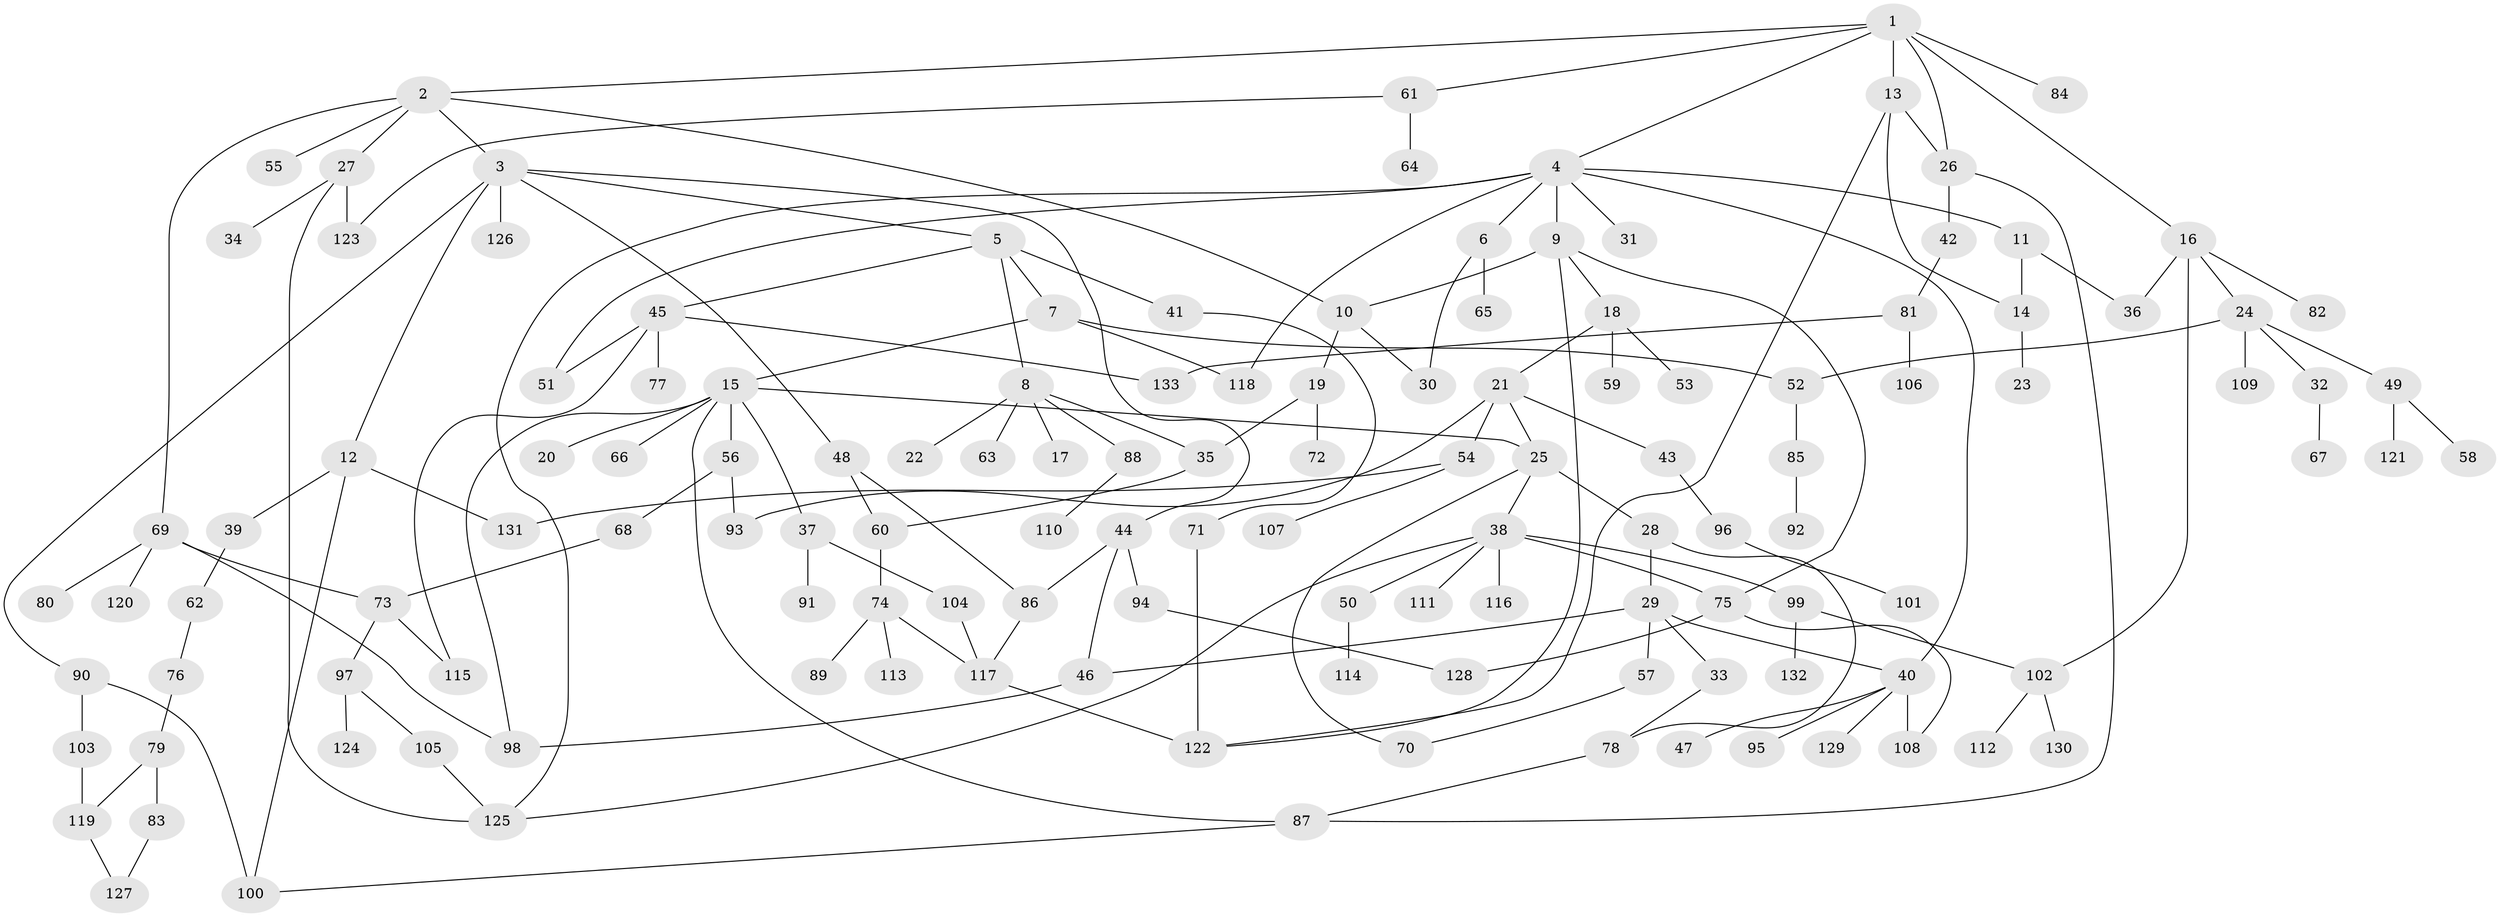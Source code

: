 // Generated by graph-tools (version 1.1) at 2025/25/03/09/25 03:25:32]
// undirected, 133 vertices, 174 edges
graph export_dot {
graph [start="1"]
  node [color=gray90,style=filled];
  1;
  2;
  3;
  4;
  5;
  6;
  7;
  8;
  9;
  10;
  11;
  12;
  13;
  14;
  15;
  16;
  17;
  18;
  19;
  20;
  21;
  22;
  23;
  24;
  25;
  26;
  27;
  28;
  29;
  30;
  31;
  32;
  33;
  34;
  35;
  36;
  37;
  38;
  39;
  40;
  41;
  42;
  43;
  44;
  45;
  46;
  47;
  48;
  49;
  50;
  51;
  52;
  53;
  54;
  55;
  56;
  57;
  58;
  59;
  60;
  61;
  62;
  63;
  64;
  65;
  66;
  67;
  68;
  69;
  70;
  71;
  72;
  73;
  74;
  75;
  76;
  77;
  78;
  79;
  80;
  81;
  82;
  83;
  84;
  85;
  86;
  87;
  88;
  89;
  90;
  91;
  92;
  93;
  94;
  95;
  96;
  97;
  98;
  99;
  100;
  101;
  102;
  103;
  104;
  105;
  106;
  107;
  108;
  109;
  110;
  111;
  112;
  113;
  114;
  115;
  116;
  117;
  118;
  119;
  120;
  121;
  122;
  123;
  124;
  125;
  126;
  127;
  128;
  129;
  130;
  131;
  132;
  133;
  1 -- 2;
  1 -- 4;
  1 -- 13;
  1 -- 16;
  1 -- 26;
  1 -- 61;
  1 -- 84;
  2 -- 3;
  2 -- 27;
  2 -- 55;
  2 -- 69;
  2 -- 10;
  3 -- 5;
  3 -- 12;
  3 -- 44;
  3 -- 48;
  3 -- 90;
  3 -- 126;
  4 -- 6;
  4 -- 9;
  4 -- 11;
  4 -- 31;
  4 -- 118;
  4 -- 51;
  4 -- 40;
  4 -- 125;
  5 -- 7;
  5 -- 8;
  5 -- 41;
  5 -- 45;
  6 -- 30;
  6 -- 65;
  7 -- 15;
  7 -- 52;
  7 -- 118;
  8 -- 17;
  8 -- 22;
  8 -- 63;
  8 -- 88;
  8 -- 35;
  9 -- 10;
  9 -- 18;
  9 -- 75;
  9 -- 122;
  10 -- 19;
  10 -- 30;
  11 -- 14;
  11 -- 36;
  12 -- 39;
  12 -- 131;
  12 -- 100;
  13 -- 26;
  13 -- 122;
  13 -- 14;
  14 -- 23;
  15 -- 20;
  15 -- 37;
  15 -- 56;
  15 -- 66;
  15 -- 87;
  15 -- 98;
  15 -- 25;
  16 -- 24;
  16 -- 82;
  16 -- 102;
  16 -- 36;
  18 -- 21;
  18 -- 53;
  18 -- 59;
  19 -- 35;
  19 -- 72;
  21 -- 25;
  21 -- 43;
  21 -- 54;
  21 -- 93;
  24 -- 32;
  24 -- 49;
  24 -- 52;
  24 -- 109;
  25 -- 28;
  25 -- 38;
  25 -- 70;
  26 -- 42;
  26 -- 87;
  27 -- 34;
  27 -- 125;
  27 -- 123;
  28 -- 29;
  28 -- 78;
  29 -- 33;
  29 -- 40;
  29 -- 46;
  29 -- 57;
  32 -- 67;
  33 -- 78;
  35 -- 60;
  37 -- 91;
  37 -- 104;
  38 -- 50;
  38 -- 99;
  38 -- 111;
  38 -- 116;
  38 -- 125;
  38 -- 75;
  39 -- 62;
  40 -- 47;
  40 -- 95;
  40 -- 108;
  40 -- 129;
  41 -- 71;
  42 -- 81;
  43 -- 96;
  44 -- 86;
  44 -- 94;
  44 -- 46;
  45 -- 51;
  45 -- 77;
  45 -- 115;
  45 -- 133;
  46 -- 98;
  48 -- 60;
  48 -- 86;
  49 -- 58;
  49 -- 121;
  50 -- 114;
  52 -- 85;
  54 -- 107;
  54 -- 131;
  56 -- 68;
  56 -- 93;
  57 -- 70;
  60 -- 74;
  61 -- 64;
  61 -- 123;
  62 -- 76;
  68 -- 73;
  69 -- 80;
  69 -- 120;
  69 -- 73;
  69 -- 98;
  71 -- 122;
  73 -- 97;
  73 -- 115;
  74 -- 89;
  74 -- 113;
  74 -- 117;
  75 -- 128;
  75 -- 108;
  76 -- 79;
  78 -- 87;
  79 -- 83;
  79 -- 119;
  81 -- 106;
  81 -- 133;
  83 -- 127;
  85 -- 92;
  86 -- 117;
  87 -- 100;
  88 -- 110;
  90 -- 103;
  90 -- 100;
  94 -- 128;
  96 -- 101;
  97 -- 105;
  97 -- 124;
  99 -- 102;
  99 -- 132;
  102 -- 112;
  102 -- 130;
  103 -- 119;
  104 -- 117;
  105 -- 125;
  117 -- 122;
  119 -- 127;
}
